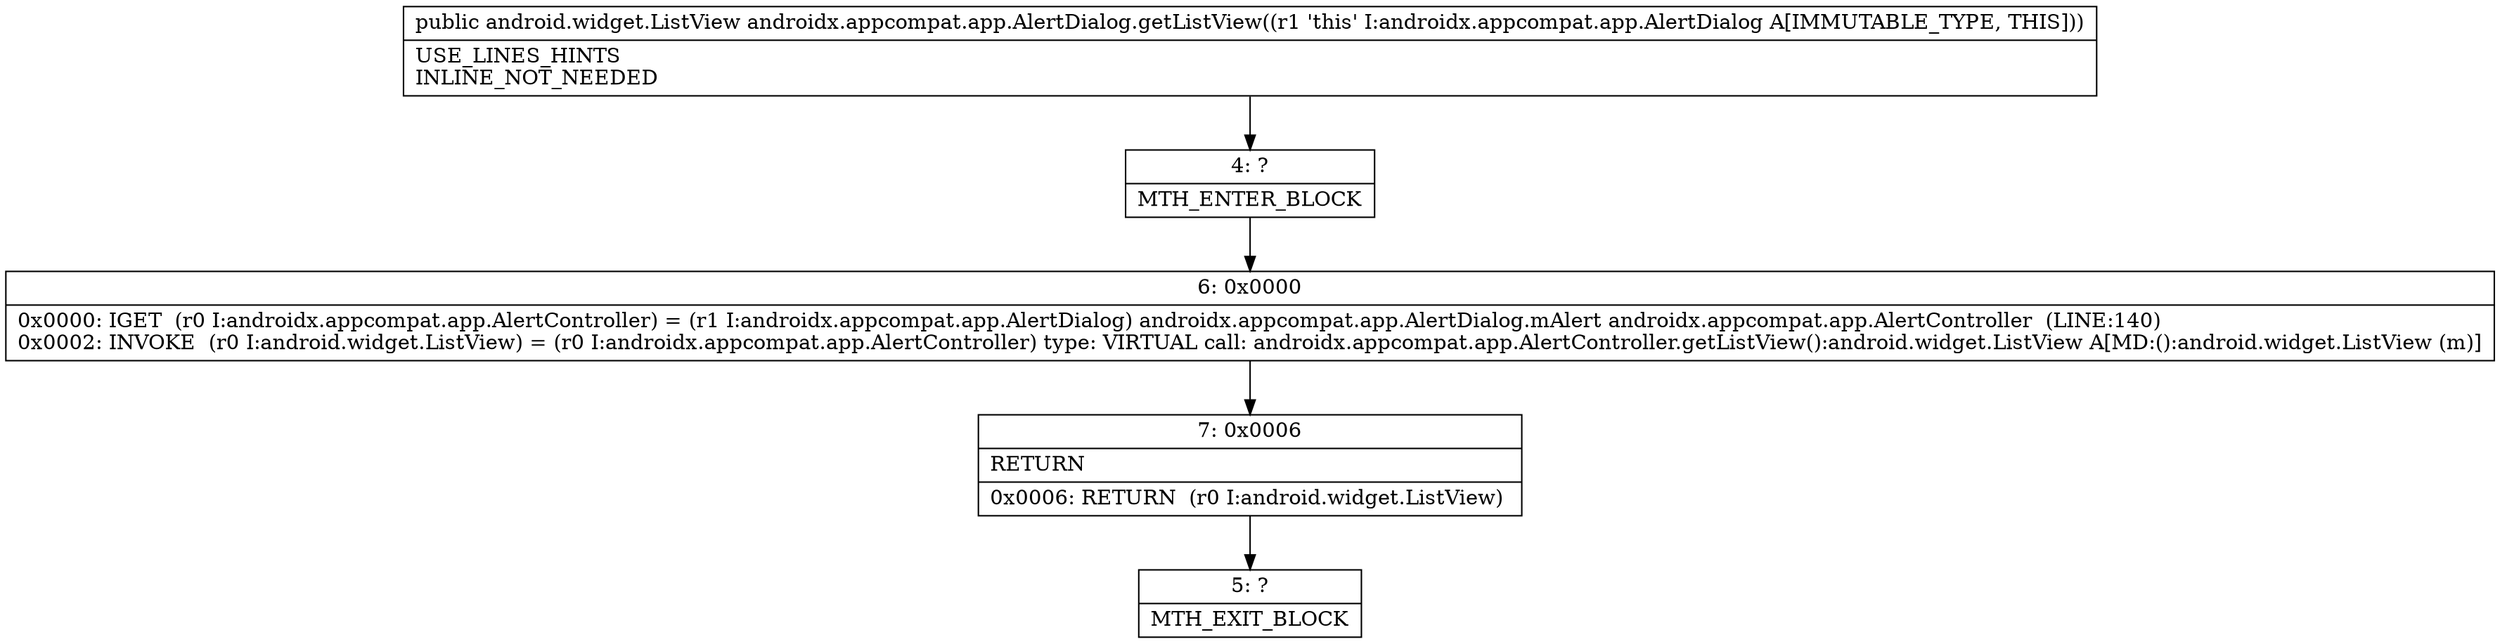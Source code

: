 digraph "CFG forandroidx.appcompat.app.AlertDialog.getListView()Landroid\/widget\/ListView;" {
Node_4 [shape=record,label="{4\:\ ?|MTH_ENTER_BLOCK\l}"];
Node_6 [shape=record,label="{6\:\ 0x0000|0x0000: IGET  (r0 I:androidx.appcompat.app.AlertController) = (r1 I:androidx.appcompat.app.AlertDialog) androidx.appcompat.app.AlertDialog.mAlert androidx.appcompat.app.AlertController  (LINE:140)\l0x0002: INVOKE  (r0 I:android.widget.ListView) = (r0 I:androidx.appcompat.app.AlertController) type: VIRTUAL call: androidx.appcompat.app.AlertController.getListView():android.widget.ListView A[MD:():android.widget.ListView (m)]\l}"];
Node_7 [shape=record,label="{7\:\ 0x0006|RETURN\l|0x0006: RETURN  (r0 I:android.widget.ListView) \l}"];
Node_5 [shape=record,label="{5\:\ ?|MTH_EXIT_BLOCK\l}"];
MethodNode[shape=record,label="{public android.widget.ListView androidx.appcompat.app.AlertDialog.getListView((r1 'this' I:androidx.appcompat.app.AlertDialog A[IMMUTABLE_TYPE, THIS]))  | USE_LINES_HINTS\lINLINE_NOT_NEEDED\l}"];
MethodNode -> Node_4;Node_4 -> Node_6;
Node_6 -> Node_7;
Node_7 -> Node_5;
}

